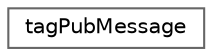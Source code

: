 digraph "类继承关系图"
{
 // LATEX_PDF_SIZE
  bgcolor="transparent";
  edge [fontname=Helvetica,fontsize=10,labelfontname=Helvetica,labelfontsize=10];
  node [fontname=Helvetica,fontsize=10,shape=box,height=0.2,width=0.4];
  rankdir="LR";
  Node0 [id="Node000000",label="tagPubMessage",height=0.2,width=0.4,color="grey40", fillcolor="white", style="filled",URL="$structtag_pub_message.html",tooltip="发布的消息结构。"];
}
